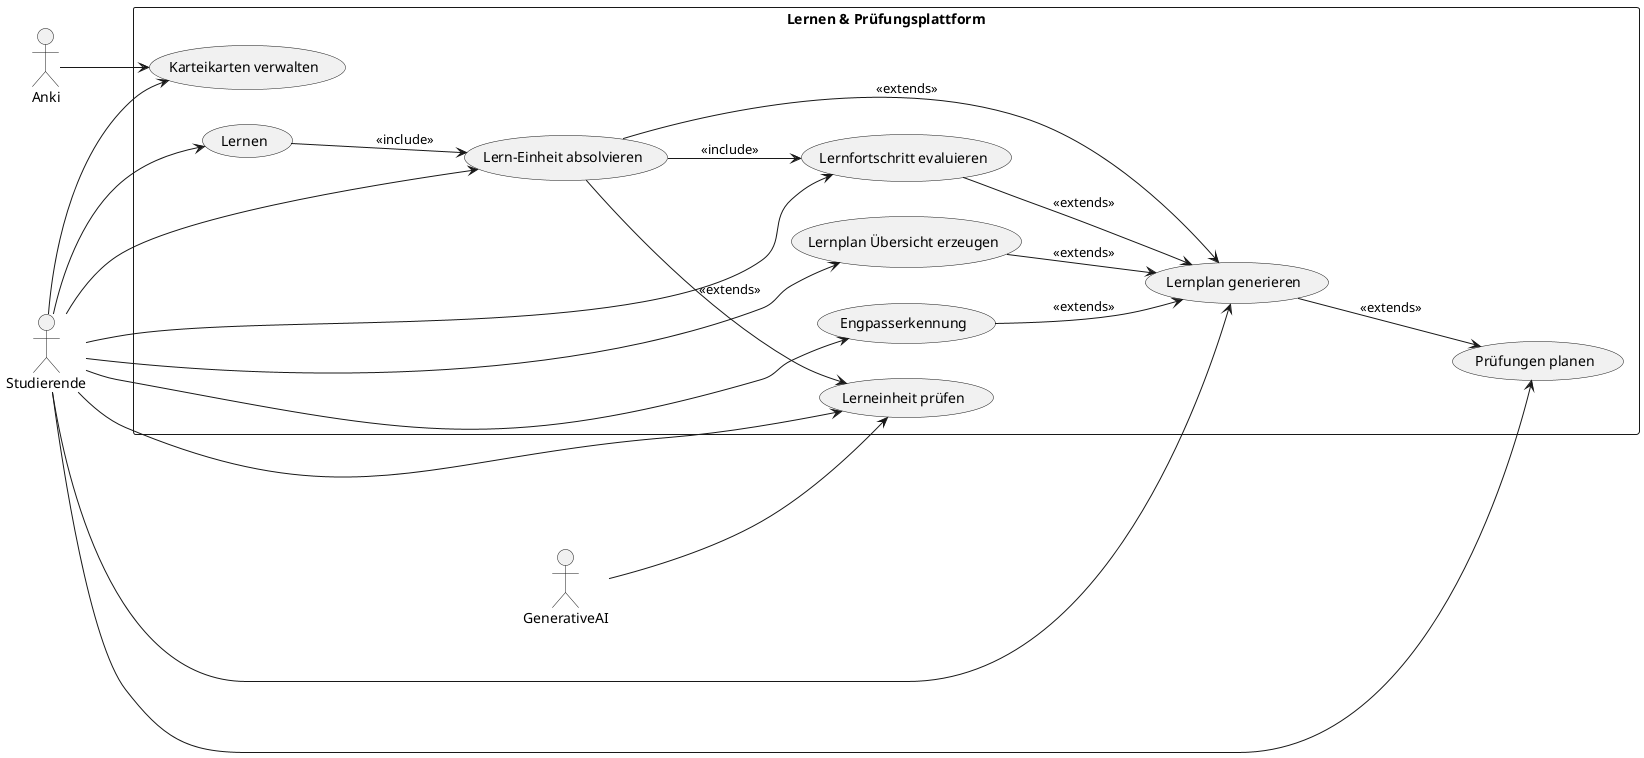 @startuml Use Case Übersicht
left to right direction
skinparam packageStyle rectangle

actor "Studierende" as Student
actor "GenerativeAI" as AI
actor "Anki" as Anki

package "Lernen & Prüfungsplattform" {

    usecase "Lern-Einheit absolvieren" as lernen
    usecase "Prüfungen planen" as pruefungstermine_planen
    usecase "Lernfortschritt evaluieren" as lernfortschritt /' nicht relevant als usecase'/
    usecase "Karteikarten verwalten" as karteikarten
    usecase "Lernplan Übersicht erzeugen" as lernplan_ansehen
    usecase "Lernplan generieren" as lernplan_generieren
    usecase "Engpasserkennung" as engpasserkennung /'Verb hinzufügen/rausnehemn'/
    usecase "Lernen" as Aktiv_Lernen    
    usecase "Lerneinheit prüfen" as pruefen
}

Student --> lernen
Student --> Aktiv_Lernen
Student --> pruefungstermine_planen
Student --> lernfortschritt
Student --> lernplan_generieren
Student --> karteikarten
Student --> lernplan_ansehen
Student --> engpasserkennung
Student --> pruefen

AI --> pruefen

Anki --> karteikarten

/'precondtion statt include'/
lernen --> lernplan_generieren : <<extends>> 

lernplan_generieren --> pruefungstermine_planen : <<extends>>


engpasserkennung --> lernplan_generieren : <<extends>>

lernplan_ansehen --> lernplan_generieren : <<extends>>

lernfortschritt --> lernplan_generieren : <<extends>>

Aktiv_Lernen --> lernen : <<include>>

lernen --> lernfortschritt: <<include>>

lernen --> pruefen: <<extends>>

/'
Prüfungstermine verwalten: Grundlage der software	
Lernmaterial verwalten: Funktion nicht notwendig	
Lernplan erstellen: Grundlage der software	
Lernfortschritt anzeigen: Nicht notwendig für Kernfuktion	
Tagesplan verwalten: Lernfortschritt eintragen notwendig	
Karteikarten verwalten: nice to have 	
Lernplan zugreifen: abhängigkeit nicht gegeben	
Lernplan generieren: notwendig für Lernfortschritt	
Engpasserkennung und Wiederholungsvorschläge: halt dich an lernplan	
'/

@enduml
